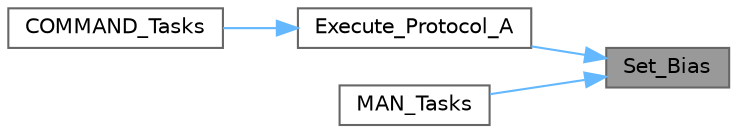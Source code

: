 digraph "Set_Bias"
{
 // LATEX_PDF_SIZE
  bgcolor="transparent";
  edge [fontname=Helvetica,fontsize=10,labelfontname=Helvetica,labelfontsize=10];
  node [fontname=Helvetica,fontsize=10,shape=box,height=0.2,width=0.4];
  rankdir="RL";
  Node1 [id="Node000001",label="Set_Bias",height=0.2,width=0.4,color="gray40", fillcolor="grey60", style="filled", fontcolor="black",tooltip=" "];
  Node1 -> Node2 [id="edge1_Node000001_Node000002",dir="back",color="steelblue1",style="solid",tooltip=" "];
  Node2 [id="Node000002",label="Execute_Protocol_A",height=0.2,width=0.4,color="grey40", fillcolor="white", style="filled",URL="$commands_8c.html#a5931359f2a322bcc2dec75d32ac6e432",tooltip=" "];
  Node2 -> Node3 [id="edge2_Node000002_Node000003",dir="back",color="steelblue1",style="solid",tooltip=" "];
  Node3 [id="Node000003",label="COMMAND_Tasks",height=0.2,width=0.4,color="grey40", fillcolor="white", style="filled",URL="$commands_8c.html#a18253442833a6f9dcc1031492524596c",tooltip=" "];
  Node1 -> Node4 [id="edge3_Node000001_Node000004",dir="back",color="steelblue1",style="solid",tooltip=" "];
  Node4 [id="Node000004",label="MAN_Tasks",height=0.2,width=0.4,color="grey40", fillcolor="white", style="filled",URL="$man_8c.html#aee1e768706fd21921cca7b874ff4f232",tooltip=" "];
}
